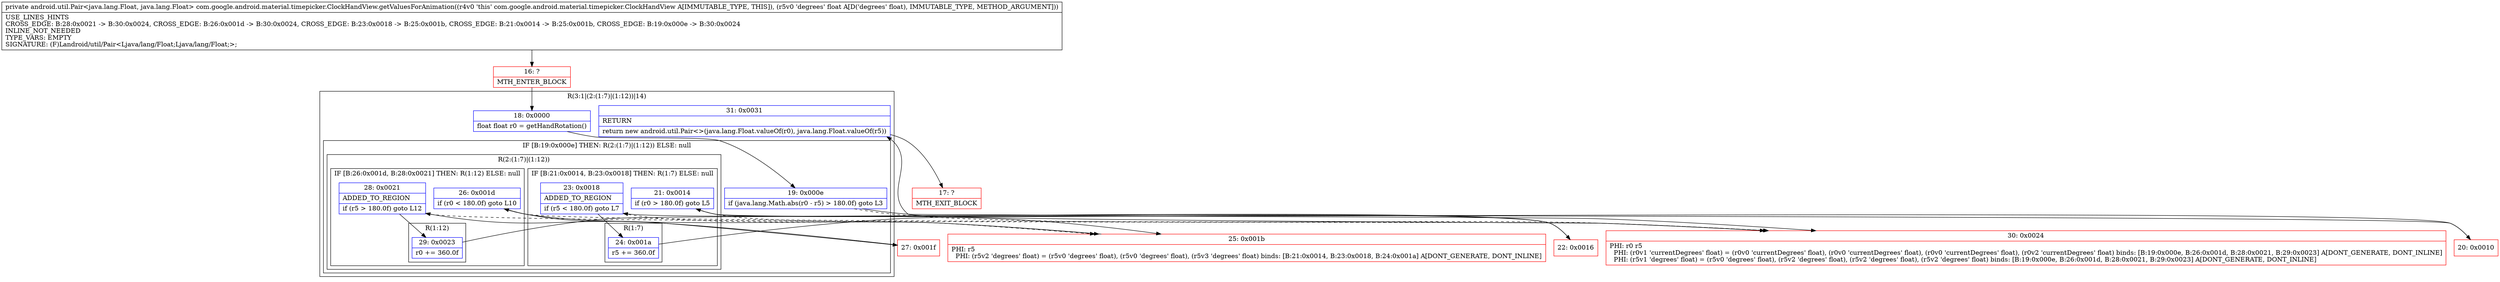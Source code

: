 digraph "CFG forcom.google.android.material.timepicker.ClockHandView.getValuesForAnimation(F)Landroid\/util\/Pair;" {
subgraph cluster_Region_2040574687 {
label = "R(3:1|(2:(1:7)|(1:12))|14)";
node [shape=record,color=blue];
Node_18 [shape=record,label="{18\:\ 0x0000|float float r0 = getHandRotation()\l}"];
subgraph cluster_IfRegion_1113253058 {
label = "IF [B:19:0x000e] THEN: R(2:(1:7)|(1:12)) ELSE: null";
node [shape=record,color=blue];
Node_19 [shape=record,label="{19\:\ 0x000e|if (java.lang.Math.abs(r0 \- r5) \> 180.0f) goto L3\l}"];
subgraph cluster_Region_372880513 {
label = "R(2:(1:7)|(1:12))";
node [shape=record,color=blue];
subgraph cluster_IfRegion_824777316 {
label = "IF [B:21:0x0014, B:23:0x0018] THEN: R(1:7) ELSE: null";
node [shape=record,color=blue];
Node_21 [shape=record,label="{21\:\ 0x0014|if (r0 \> 180.0f) goto L5\l}"];
Node_23 [shape=record,label="{23\:\ 0x0018|ADDED_TO_REGION\l|if (r5 \< 180.0f) goto L7\l}"];
subgraph cluster_Region_1516200215 {
label = "R(1:7)";
node [shape=record,color=blue];
Node_24 [shape=record,label="{24\:\ 0x001a|r5 += 360.0f\l}"];
}
}
subgraph cluster_IfRegion_1306751188 {
label = "IF [B:26:0x001d, B:28:0x0021] THEN: R(1:12) ELSE: null";
node [shape=record,color=blue];
Node_26 [shape=record,label="{26\:\ 0x001d|if (r0 \< 180.0f) goto L10\l}"];
Node_28 [shape=record,label="{28\:\ 0x0021|ADDED_TO_REGION\l|if (r5 \> 180.0f) goto L12\l}"];
subgraph cluster_Region_1730767530 {
label = "R(1:12)";
node [shape=record,color=blue];
Node_29 [shape=record,label="{29\:\ 0x0023|r0 += 360.0f\l}"];
}
}
}
}
Node_31 [shape=record,label="{31\:\ 0x0031|RETURN\l|return new android.util.Pair\<\>(java.lang.Float.valueOf(r0), java.lang.Float.valueOf(r5))\l}"];
}
Node_16 [shape=record,color=red,label="{16\:\ ?|MTH_ENTER_BLOCK\l}"];
Node_20 [shape=record,color=red,label="{20\:\ 0x0010}"];
Node_22 [shape=record,color=red,label="{22\:\ 0x0016}"];
Node_25 [shape=record,color=red,label="{25\:\ 0x001b|PHI: r5 \l  PHI: (r5v2 'degrees' float) = (r5v0 'degrees' float), (r5v0 'degrees' float), (r5v3 'degrees' float) binds: [B:21:0x0014, B:23:0x0018, B:24:0x001a] A[DONT_GENERATE, DONT_INLINE]\l}"];
Node_27 [shape=record,color=red,label="{27\:\ 0x001f}"];
Node_30 [shape=record,color=red,label="{30\:\ 0x0024|PHI: r0 r5 \l  PHI: (r0v1 'currentDegrees' float) = (r0v0 'currentDegrees' float), (r0v0 'currentDegrees' float), (r0v0 'currentDegrees' float), (r0v2 'currentDegrees' float) binds: [B:19:0x000e, B:26:0x001d, B:28:0x0021, B:29:0x0023] A[DONT_GENERATE, DONT_INLINE]\l  PHI: (r5v1 'degrees' float) = (r5v0 'degrees' float), (r5v2 'degrees' float), (r5v2 'degrees' float), (r5v2 'degrees' float) binds: [B:19:0x000e, B:26:0x001d, B:28:0x0021, B:29:0x0023] A[DONT_GENERATE, DONT_INLINE]\l}"];
Node_17 [shape=record,color=red,label="{17\:\ ?|MTH_EXIT_BLOCK\l}"];
MethodNode[shape=record,label="{private android.util.Pair\<java.lang.Float, java.lang.Float\> com.google.android.material.timepicker.ClockHandView.getValuesForAnimation((r4v0 'this' com.google.android.material.timepicker.ClockHandView A[IMMUTABLE_TYPE, THIS]), (r5v0 'degrees' float A[D('degrees' float), IMMUTABLE_TYPE, METHOD_ARGUMENT]))  | USE_LINES_HINTS\lCROSS_EDGE: B:28:0x0021 \-\> B:30:0x0024, CROSS_EDGE: B:26:0x001d \-\> B:30:0x0024, CROSS_EDGE: B:23:0x0018 \-\> B:25:0x001b, CROSS_EDGE: B:21:0x0014 \-\> B:25:0x001b, CROSS_EDGE: B:19:0x000e \-\> B:30:0x0024\lINLINE_NOT_NEEDED\lTYPE_VARS: EMPTY\lSIGNATURE: (F)Landroid\/util\/Pair\<Ljava\/lang\/Float;Ljava\/lang\/Float;\>;\l}"];
MethodNode -> Node_16;Node_18 -> Node_19;
Node_19 -> Node_20;
Node_19 -> Node_30[style=dashed];
Node_21 -> Node_22;
Node_21 -> Node_25[style=dashed];
Node_23 -> Node_24;
Node_23 -> Node_25[style=dashed];
Node_24 -> Node_25;
Node_26 -> Node_27;
Node_26 -> Node_30[style=dashed];
Node_28 -> Node_29;
Node_28 -> Node_30[style=dashed];
Node_29 -> Node_30;
Node_31 -> Node_17;
Node_16 -> Node_18;
Node_20 -> Node_21;
Node_22 -> Node_23;
Node_25 -> Node_26;
Node_27 -> Node_28;
Node_30 -> Node_31;
}

